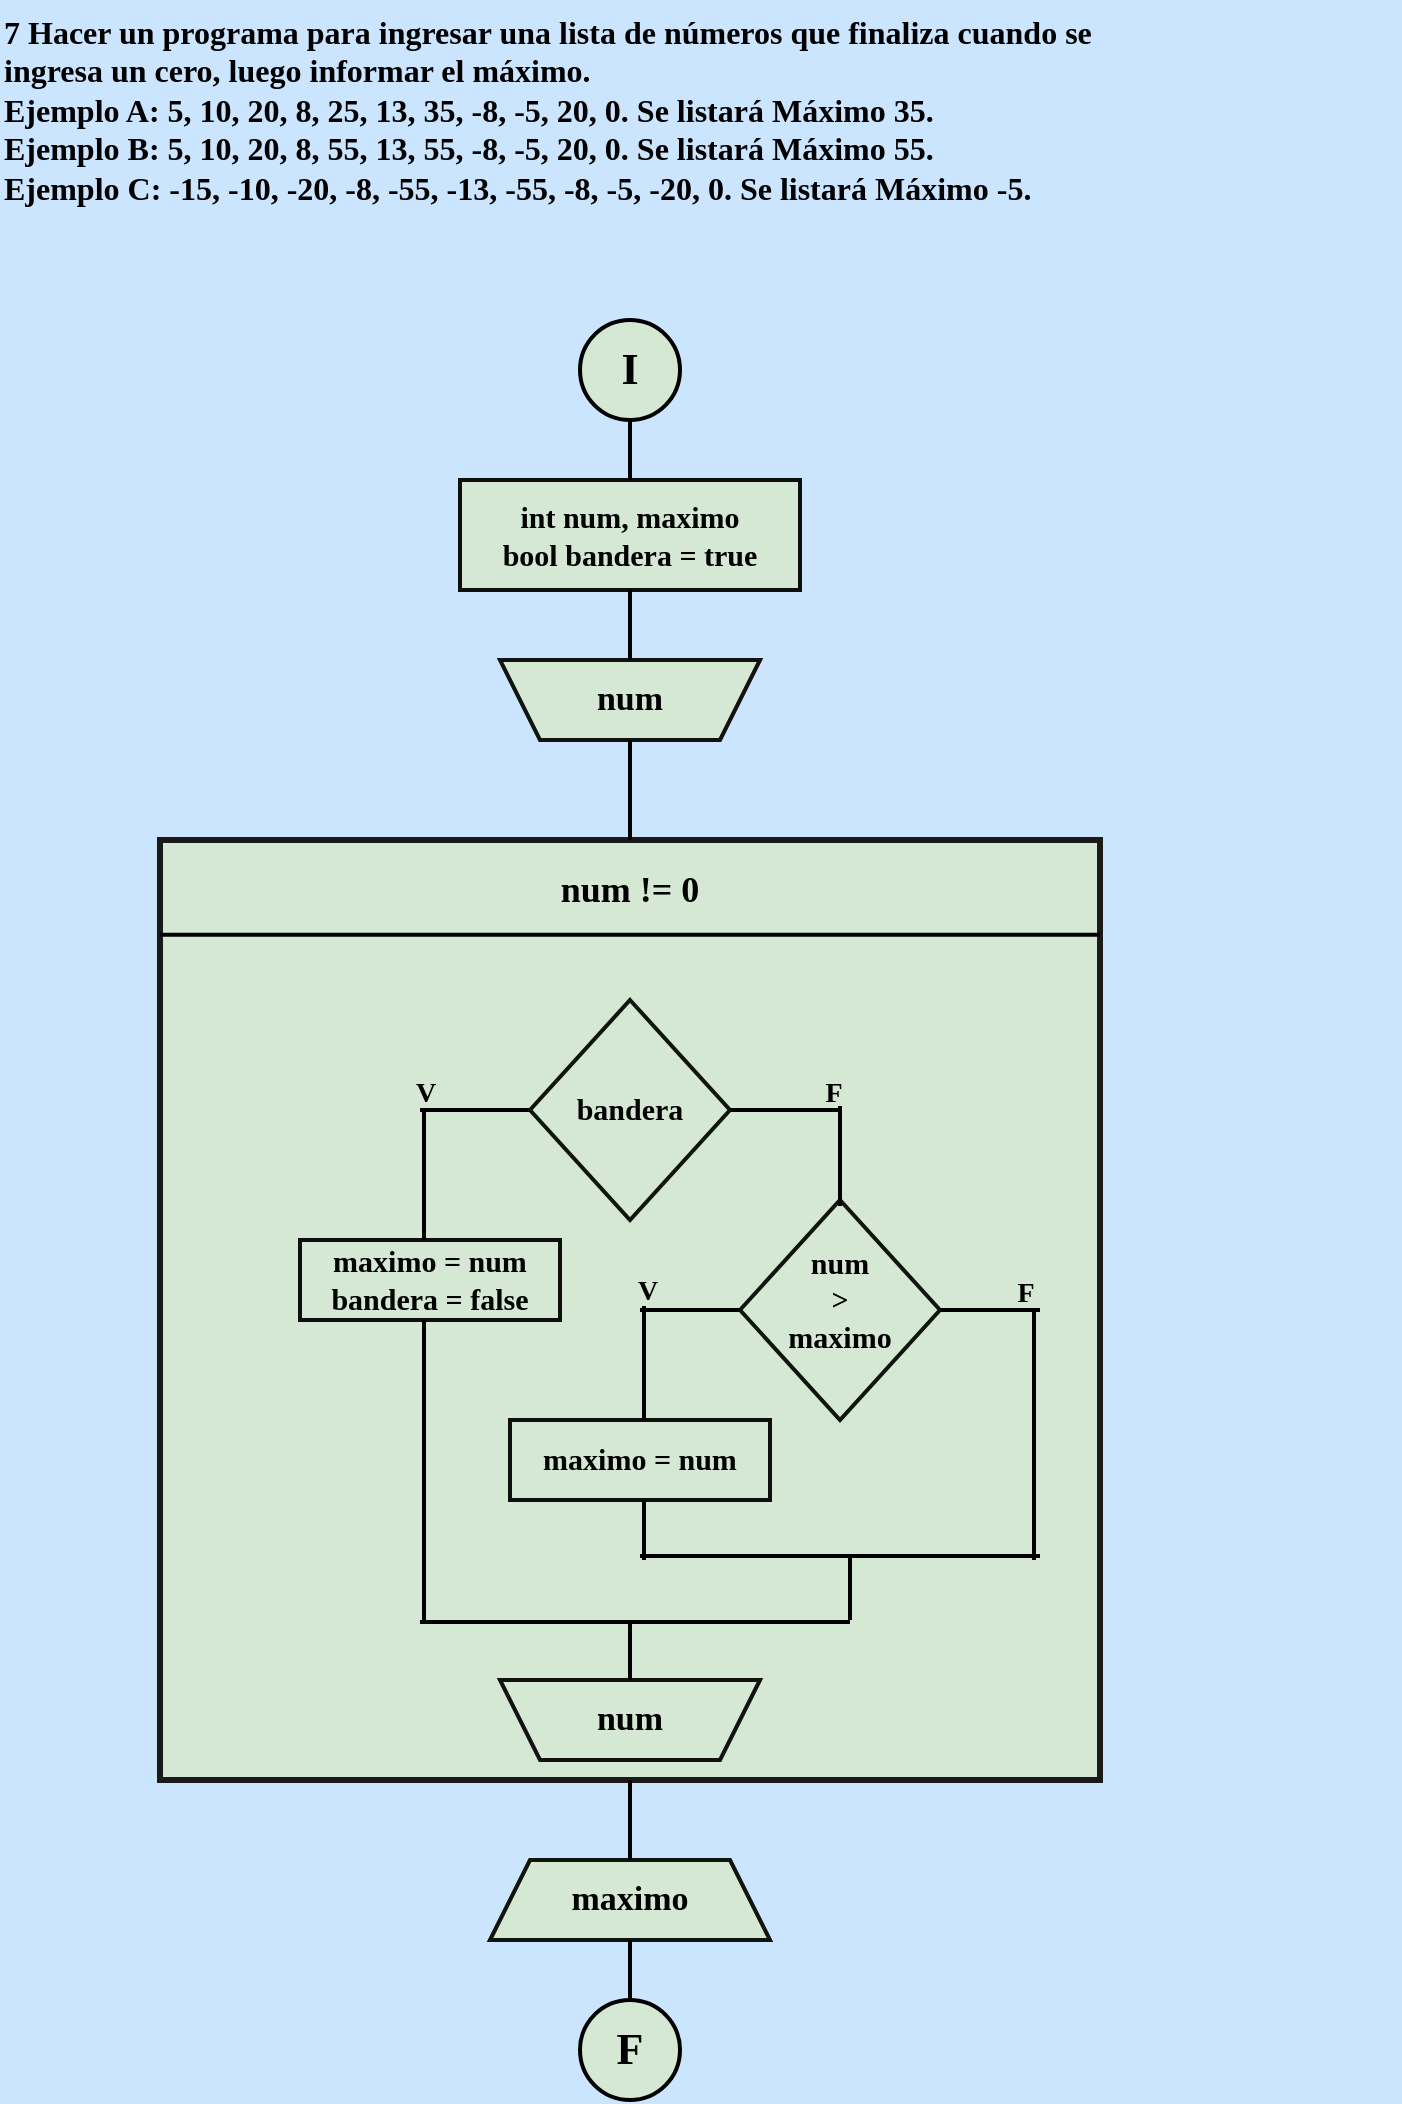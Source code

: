 <mxfile version="24.2.5" type="device">
  <diagram name="Página-1" id="1g1su67sW3YCKkkAfWSR">
    <mxGraphModel dx="1420" dy="830" grid="1" gridSize="10" guides="1" tooltips="1" connect="1" arrows="1" fold="1" page="1" pageScale="1" pageWidth="827" pageHeight="1169" background="#CCE5FF" math="0" shadow="0">
      <root>
        <mxCell id="0" />
        <mxCell id="1" parent="0" />
        <mxCell id="ICj-jm8vYPz_5dGz5csU-1" value="&lt;font style=&quot;font-size: 16px;&quot; color=&quot;#000000&quot; face=&quot;Comic Sans MS&quot;&gt;&lt;b&gt;7 Hacer un programa para ingresar una lista de números que finaliza cuando se&lt;br&gt;ingresa un cero, luego informar el máximo.&lt;br&gt;Ejemplo A: 5, 10, 20, 8, 25, 13, 35, -8, -5, 20, 0. Se listará Máximo 35.&lt;br&gt;Ejemplo B: 5, 10, 20, 8, 55, 13, 55, -8, -5, 20, 0. Se listará Máximo 55.&lt;br&gt;Ejemplo C: -15, -10, -20, -8, -55, -13, -55, -8, -5, -20, 0. Se listará Máximo -5.&lt;/b&gt;&lt;/font&gt;" style="text;whiteSpace=wrap;html=1;fontFamily=Architects Daughter;fontSource=https%3A%2F%2Ffonts.googleapis.com%2Fcss%3Ffamily%3DArchitects%2BDaughter;" parent="1" vertex="1">
          <mxGeometry x="50" y="10" width="700" height="120" as="geometry" />
        </mxCell>
        <mxCell id="pmeenIg2T-Wo_KydRhbx-96" value="" style="group;aspect=fixed;" vertex="1" connectable="0" parent="1">
          <mxGeometry x="130" y="170" width="470" height="890" as="geometry" />
        </mxCell>
        <mxCell id="pmeenIg2T-Wo_KydRhbx-6" value="" style="group;aspect=fixed;" vertex="1" connectable="0" parent="pmeenIg2T-Wo_KydRhbx-96">
          <mxGeometry x="210" width="50" height="50" as="geometry" />
        </mxCell>
        <mxCell id="pmeenIg2T-Wo_KydRhbx-1" value="" style="strokeWidth=2;html=1;shape=mxgraph.flowchart.start_2;whiteSpace=wrap;rounded=0;labelBackgroundColor=none;strokeColor=#000000;align=center;verticalAlign=middle;fontFamily=Helvetica;fontSize=12;fontColor=default;fillColor=#d5e8d4;" vertex="1" parent="pmeenIg2T-Wo_KydRhbx-6">
          <mxGeometry width="50" height="50" as="geometry" />
        </mxCell>
        <mxCell id="pmeenIg2T-Wo_KydRhbx-3" value="&lt;b&gt;&lt;font style=&quot;font-size: 22px;&quot; color=&quot;#000000&quot; face=&quot;Comic Sans MS&quot;&gt;I&lt;/font&gt;&lt;/b&gt;" style="text;strokeColor=none;align=center;fillColor=none;html=1;verticalAlign=middle;whiteSpace=wrap;rounded=0;fontFamily=Architects Daughter;fontSource=https%3A%2F%2Ffonts.googleapis.com%2Fcss%3Ffamily%3DArchitects%2BDaughter;" vertex="1" parent="pmeenIg2T-Wo_KydRhbx-6">
          <mxGeometry x="10" y="10" width="30" height="30" as="geometry" />
        </mxCell>
        <mxCell id="pmeenIg2T-Wo_KydRhbx-4" style="edgeStyle=orthogonalEdgeStyle;rounded=0;sketch=1;hachureGap=4;jiggle=2;curveFitting=1;orthogonalLoop=1;jettySize=auto;html=1;exitX=0.5;exitY=1;exitDx=0;exitDy=0;fontFamily=Architects Daughter;fontSource=https%3A%2F%2Ffonts.googleapis.com%2Fcss%3Ffamily%3DArchitects%2BDaughter;" edge="1" parent="pmeenIg2T-Wo_KydRhbx-6" source="pmeenIg2T-Wo_KydRhbx-3" target="pmeenIg2T-Wo_KydRhbx-3">
          <mxGeometry relative="1" as="geometry" />
        </mxCell>
        <mxCell id="pmeenIg2T-Wo_KydRhbx-7" value="" style="group;aspect=fixed;" vertex="1" connectable="0" parent="pmeenIg2T-Wo_KydRhbx-96">
          <mxGeometry x="210" y="840" width="50" height="50" as="geometry" />
        </mxCell>
        <mxCell id="pmeenIg2T-Wo_KydRhbx-2" value="" style="strokeWidth=2;html=1;shape=mxgraph.flowchart.start_2;whiteSpace=wrap;rounded=0;labelBackgroundColor=none;strokeColor=#000000;align=center;verticalAlign=middle;fontFamily=Helvetica;fontSize=12;fontColor=default;fillColor=#d5e8d4;" vertex="1" parent="pmeenIg2T-Wo_KydRhbx-7">
          <mxGeometry width="50" height="50" as="geometry" />
        </mxCell>
        <mxCell id="pmeenIg2T-Wo_KydRhbx-5" value="&lt;b&gt;&lt;font style=&quot;font-size: 22px;&quot; color=&quot;#000000&quot; face=&quot;Comic Sans MS&quot;&gt;F&lt;/font&gt;&lt;/b&gt;" style="text;strokeColor=none;align=center;fillColor=none;html=1;verticalAlign=middle;whiteSpace=wrap;rounded=0;fontFamily=Architects Daughter;fontSource=https://fonts.googleapis.com/css?family=Architects+Daughter;" vertex="1" parent="pmeenIg2T-Wo_KydRhbx-7">
          <mxGeometry x="10" y="10" width="30" height="30" as="geometry" />
        </mxCell>
        <mxCell id="pmeenIg2T-Wo_KydRhbx-12" value="" style="group;aspect=fixed;" vertex="1" connectable="0" parent="pmeenIg2T-Wo_KydRhbx-96">
          <mxGeometry x="150" y="80" width="170" height="55" as="geometry" />
        </mxCell>
        <mxCell id="pmeenIg2T-Wo_KydRhbx-8" value="" style="rounded=0;whiteSpace=wrap;html=1;labelBackgroundColor=none;strokeColor=#0f100e;strokeWidth=2;align=center;verticalAlign=middle;fontFamily=Helvetica;fontSize=12;fontColor=default;fillColor=#d5e8d4;" vertex="1" parent="pmeenIg2T-Wo_KydRhbx-12">
          <mxGeometry width="170" height="55" as="geometry" />
        </mxCell>
        <mxCell id="pmeenIg2T-Wo_KydRhbx-9" value="&lt;font face=&quot;Comic Sans MS&quot; color=&quot;#000000&quot;&gt;&lt;span style=&quot;font-size: 15px;&quot;&gt;&lt;b&gt;int num, maximo&lt;/b&gt;&lt;/span&gt;&lt;/font&gt;&lt;div&gt;&lt;font face=&quot;Comic Sans MS&quot; color=&quot;#000000&quot;&gt;&lt;span style=&quot;font-size: 15px;&quot;&gt;&lt;b&gt;bool bandera = true&lt;/b&gt;&lt;/span&gt;&lt;/font&gt;&lt;/div&gt;" style="text;strokeColor=none;align=center;fillColor=none;html=1;verticalAlign=middle;whiteSpace=wrap;rounded=0;fontFamily=Architects Daughter;fontSource=https%3A%2F%2Ffonts.googleapis.com%2Fcss%3Ffamily%3DArchitects%2BDaughter;" vertex="1" parent="pmeenIg2T-Wo_KydRhbx-12">
          <mxGeometry x="5" y="2.5" width="160" height="50" as="geometry" />
        </mxCell>
        <mxCell id="pmeenIg2T-Wo_KydRhbx-19" value="" style="group;aspect=fixed;" vertex="1" connectable="0" parent="pmeenIg2T-Wo_KydRhbx-96">
          <mxGeometry x="170" y="170" width="130" height="40" as="geometry" />
        </mxCell>
        <mxCell id="pmeenIg2T-Wo_KydRhbx-16" value="" style="shape=trapezoid;perimeter=trapezoidPerimeter;whiteSpace=wrap;html=1;fixedSize=1;rounded=0;labelBackgroundColor=none;strokeColor=#121211;strokeWidth=2;align=center;verticalAlign=middle;fontFamily=Helvetica;fontSize=12;fontColor=default;fillColor=#d5e8d4;direction=west;container=0;" vertex="1" parent="pmeenIg2T-Wo_KydRhbx-19">
          <mxGeometry width="130" height="40" as="geometry">
            <mxRectangle x="-1020" y="-650" width="50" height="40" as="alternateBounds" />
          </mxGeometry>
        </mxCell>
        <mxCell id="pmeenIg2T-Wo_KydRhbx-18" value="&lt;b&gt;&lt;font style=&quot;font-size: 17px;&quot; color=&quot;#000000&quot; face=&quot;Comic Sans MS&quot;&gt;num&lt;/font&gt;&lt;/b&gt;" style="text;strokeColor=none;align=center;fillColor=none;html=1;verticalAlign=middle;whiteSpace=wrap;rounded=0;fontFamily=Architects Daughter;fontSource=https://fonts.googleapis.com/css?family=Architects+Daughter;container=0;" vertex="1" parent="pmeenIg2T-Wo_KydRhbx-19">
          <mxGeometry x="35" y="5" width="60" height="30" as="geometry" />
        </mxCell>
        <mxCell id="pmeenIg2T-Wo_KydRhbx-43" value="" style="group;aspect=fixed;" vertex="1" connectable="0" parent="pmeenIg2T-Wo_KydRhbx-96">
          <mxGeometry x="165" y="770" width="140" height="40" as="geometry" />
        </mxCell>
        <mxCell id="pmeenIg2T-Wo_KydRhbx-41" value="" style="shape=trapezoid;perimeter=trapezoidPerimeter;whiteSpace=wrap;html=1;fixedSize=1;rounded=0;labelBackgroundColor=none;strokeColor=#0F140C;strokeWidth=2;align=center;verticalAlign=middle;fontFamily=Helvetica;fontSize=12;fontColor=default;fillColor=#d5e8d4;" vertex="1" parent="pmeenIg2T-Wo_KydRhbx-43">
          <mxGeometry width="140" height="40" as="geometry" />
        </mxCell>
        <mxCell id="pmeenIg2T-Wo_KydRhbx-42" value="&lt;b&gt;&lt;font style=&quot;font-size: 17px;&quot; color=&quot;#000000&quot; face=&quot;Comic Sans MS&quot;&gt;maximo&lt;/font&gt;&lt;/b&gt;" style="text;strokeColor=none;align=center;fillColor=none;html=1;verticalAlign=middle;whiteSpace=wrap;rounded=0;fontFamily=Architects Daughter;fontSource=https://fonts.googleapis.com/css?family=Architects+Daughter;" vertex="1" parent="pmeenIg2T-Wo_KydRhbx-43">
          <mxGeometry x="40" y="5" width="60" height="30" as="geometry" />
        </mxCell>
        <mxCell id="pmeenIg2T-Wo_KydRhbx-47" value="" style="group;aspect=fixed;" vertex="1" connectable="0" parent="pmeenIg2T-Wo_KydRhbx-96">
          <mxGeometry y="260" width="470" height="470" as="geometry" />
        </mxCell>
        <mxCell id="pmeenIg2T-Wo_KydRhbx-45" value="" style="whiteSpace=wrap;html=1;rounded=0;labelBackgroundColor=none;strokeColor=#1A1A1A;strokeWidth=3;align=center;verticalAlign=middle;fontFamily=Helvetica;fontSize=12;fontColor=default;fillColor=#d5e8d4;container=0;" vertex="1" parent="pmeenIg2T-Wo_KydRhbx-47">
          <mxGeometry width="470" height="470" as="geometry" />
        </mxCell>
        <mxCell id="pmeenIg2T-Wo_KydRhbx-46" value="" style="edgeStyle=none;orthogonalLoop=1;jettySize=auto;html=1;rounded=0;strokeColor=#000000;fontFamily=Helvetica;fontSize=12;fontColor=default;fillColor=#B2C9AB;startArrow=none;startFill=0;endArrow=none;endFill=0;endSize=7;strokeWidth=2;" edge="1" parent="pmeenIg2T-Wo_KydRhbx-47">
          <mxGeometry width="80" relative="1" as="geometry">
            <mxPoint x="470" y="47.419" as="sourcePoint" />
            <mxPoint y="47.419" as="targetPoint" />
            <Array as="points" />
          </mxGeometry>
        </mxCell>
        <mxCell id="pmeenIg2T-Wo_KydRhbx-48" value="&lt;b&gt;&lt;font style=&quot;font-size: 18px;&quot; color=&quot;#000000&quot; face=&quot;Comic Sans MS&quot;&gt;num != 0&lt;/font&gt;&lt;/b&gt;" style="text;strokeColor=none;align=center;fillColor=none;html=1;verticalAlign=middle;whiteSpace=wrap;rounded=0;fontFamily=Architects Daughter;fontSource=https://fonts.googleapis.com/css?family=Architects+Daughter;" vertex="1" parent="pmeenIg2T-Wo_KydRhbx-47">
          <mxGeometry x="165" y="10" width="140" height="30" as="geometry" />
        </mxCell>
        <mxCell id="pmeenIg2T-Wo_KydRhbx-49" value="" style="group;aspect=fixed;" vertex="1" connectable="0" parent="pmeenIg2T-Wo_KydRhbx-47">
          <mxGeometry x="185" y="80" width="100" height="110" as="geometry" />
        </mxCell>
        <mxCell id="pmeenIg2T-Wo_KydRhbx-50" value="" style="rhombus;whiteSpace=wrap;html=1;rounded=0;labelBackgroundColor=none;strokeColor=#0F140C;strokeWidth=2;align=center;verticalAlign=middle;fontFamily=Helvetica;fontSize=12;fontColor=default;fillColor=#d5e8d4;" vertex="1" parent="pmeenIg2T-Wo_KydRhbx-49">
          <mxGeometry width="100" height="110" as="geometry" />
        </mxCell>
        <mxCell id="pmeenIg2T-Wo_KydRhbx-51" value="&lt;b&gt;&lt;font style=&quot;font-size: 15px;&quot; color=&quot;#000000&quot; face=&quot;Comic Sans MS&quot;&gt;bandera&lt;/font&gt;&lt;/b&gt;" style="text;strokeColor=none;align=center;fillColor=none;html=1;verticalAlign=middle;whiteSpace=wrap;rounded=0;fontFamily=Architects Daughter;fontSource=https://fonts.googleapis.com/css?family=Architects+Daughter;" vertex="1" parent="pmeenIg2T-Wo_KydRhbx-49">
          <mxGeometry x="20" y="40" width="60" height="30" as="geometry" />
        </mxCell>
        <mxCell id="pmeenIg2T-Wo_KydRhbx-52" value="" style="group;aspect=fixed;" vertex="1" connectable="0" parent="pmeenIg2T-Wo_KydRhbx-47">
          <mxGeometry x="60" y="190" width="150" height="60" as="geometry" />
        </mxCell>
        <mxCell id="pmeenIg2T-Wo_KydRhbx-53" value="" style="rounded=0;whiteSpace=wrap;html=1;labelBackgroundColor=none;strokeColor=#0f100e;strokeWidth=2;align=center;verticalAlign=middle;fontFamily=Helvetica;fontSize=12;fontColor=default;fillColor=#d5e8d4;" vertex="1" parent="pmeenIg2T-Wo_KydRhbx-52">
          <mxGeometry x="10" y="10" width="130" height="40" as="geometry" />
        </mxCell>
        <mxCell id="pmeenIg2T-Wo_KydRhbx-54" value="&lt;b&gt;&lt;font style=&quot;font-size: 15px;&quot; color=&quot;#000000&quot; face=&quot;Comic Sans MS&quot;&gt;maximo = num&lt;/font&gt;&lt;/b&gt;&lt;div&gt;&lt;b&gt;&lt;font style=&quot;font-size: 15px;&quot; color=&quot;#000000&quot; face=&quot;Comic Sans MS&quot;&gt;bandera = false&lt;/font&gt;&lt;/b&gt;&lt;/div&gt;" style="text;strokeColor=none;align=center;fillColor=none;html=1;verticalAlign=middle;whiteSpace=wrap;rounded=0;fontFamily=Architects Daughter;fontSource=https://fonts.googleapis.com/css?family=Architects+Daughter;" vertex="1" parent="pmeenIg2T-Wo_KydRhbx-52">
          <mxGeometry width="150" height="60" as="geometry" />
        </mxCell>
        <mxCell id="pmeenIg2T-Wo_KydRhbx-55" value="" style="group;aspect=fixed;" vertex="1" connectable="0" parent="pmeenIg2T-Wo_KydRhbx-47">
          <mxGeometry x="290" y="180" width="100" height="110" as="geometry" />
        </mxCell>
        <mxCell id="pmeenIg2T-Wo_KydRhbx-56" value="" style="rhombus;whiteSpace=wrap;html=1;rounded=0;labelBackgroundColor=none;strokeColor=#0F140C;strokeWidth=2;align=center;verticalAlign=middle;fontFamily=Helvetica;fontSize=12;fontColor=default;fillColor=#d5e8d4;container=0;" vertex="1" parent="pmeenIg2T-Wo_KydRhbx-55">
          <mxGeometry width="100" height="110" as="geometry" />
        </mxCell>
        <mxCell id="pmeenIg2T-Wo_KydRhbx-57" value="&lt;b&gt;&lt;font style=&quot;font-size: 15px;&quot; color=&quot;#000000&quot; face=&quot;Comic Sans MS&quot;&gt;num&lt;/font&gt;&lt;/b&gt;&lt;div&gt;&lt;b&gt;&lt;font style=&quot;font-size: 15px;&quot; color=&quot;#000000&quot; face=&quot;Comic Sans MS&quot;&gt;&amp;gt;&lt;/font&gt;&lt;/b&gt;&lt;/div&gt;&lt;div&gt;&lt;b&gt;&lt;font style=&quot;font-size: 15px;&quot; color=&quot;#000000&quot; face=&quot;Comic Sans MS&quot;&gt;maximo&lt;/font&gt;&lt;/b&gt;&lt;/div&gt;" style="text;strokeColor=none;align=center;fillColor=none;html=1;verticalAlign=middle;whiteSpace=wrap;rounded=0;fontFamily=Architects Daughter;fontSource=https://fonts.googleapis.com/css?family=Architects+Daughter;container=0;" vertex="1" parent="pmeenIg2T-Wo_KydRhbx-55">
          <mxGeometry x="20" y="35" width="60" height="30" as="geometry" />
        </mxCell>
        <mxCell id="pmeenIg2T-Wo_KydRhbx-58" value="" style="group;aspect=fixed;" vertex="1" connectable="0" parent="pmeenIg2T-Wo_KydRhbx-47">
          <mxGeometry x="175" y="290" width="130" height="40" as="geometry" />
        </mxCell>
        <mxCell id="pmeenIg2T-Wo_KydRhbx-59" value="" style="rounded=0;whiteSpace=wrap;html=1;labelBackgroundColor=none;strokeColor=#0f100e;strokeWidth=2;align=center;verticalAlign=middle;fontFamily=Helvetica;fontSize=12;fontColor=default;fillColor=#d5e8d4;" vertex="1" parent="pmeenIg2T-Wo_KydRhbx-58">
          <mxGeometry width="130" height="40" as="geometry" />
        </mxCell>
        <mxCell id="pmeenIg2T-Wo_KydRhbx-60" value="&lt;font face=&quot;Comic Sans MS&quot; color=&quot;#000000&quot;&gt;&lt;span style=&quot;font-size: 15px;&quot;&gt;&lt;b&gt;maximo = num&lt;/b&gt;&lt;/span&gt;&lt;/font&gt;" style="text;strokeColor=none;align=center;fillColor=none;html=1;verticalAlign=middle;whiteSpace=wrap;rounded=0;fontFamily=Architects Daughter;fontSource=https://fonts.googleapis.com/css?family=Architects+Daughter;" vertex="1" parent="pmeenIg2T-Wo_KydRhbx-58">
          <mxGeometry x="10" y="5" width="110" height="30" as="geometry" />
        </mxCell>
        <mxCell id="pmeenIg2T-Wo_KydRhbx-61" value="" style="group;aspect=fixed;" vertex="1" connectable="0" parent="pmeenIg2T-Wo_KydRhbx-47">
          <mxGeometry x="170" y="420" width="130" height="40" as="geometry" />
        </mxCell>
        <mxCell id="pmeenIg2T-Wo_KydRhbx-62" value="" style="shape=trapezoid;perimeter=trapezoidPerimeter;whiteSpace=wrap;html=1;fixedSize=1;rounded=0;labelBackgroundColor=none;strokeColor=#121211;strokeWidth=2;align=center;verticalAlign=middle;fontFamily=Helvetica;fontSize=12;fontColor=default;fillColor=#d5e8d4;direction=west;container=0;" vertex="1" parent="pmeenIg2T-Wo_KydRhbx-61">
          <mxGeometry width="130" height="40" as="geometry">
            <mxRectangle x="-1020" y="-650" width="50" height="40" as="alternateBounds" />
          </mxGeometry>
        </mxCell>
        <mxCell id="pmeenIg2T-Wo_KydRhbx-63" value="&lt;b&gt;&lt;font style=&quot;font-size: 17px;&quot; color=&quot;#000000&quot; face=&quot;Comic Sans MS&quot;&gt;num&lt;/font&gt;&lt;/b&gt;" style="text;strokeColor=none;align=center;fillColor=none;html=1;verticalAlign=middle;whiteSpace=wrap;rounded=0;fontFamily=Architects Daughter;fontSource=https://fonts.googleapis.com/css?family=Architects+Daughter;container=0;" vertex="1" parent="pmeenIg2T-Wo_KydRhbx-61">
          <mxGeometry x="35" y="5" width="60" height="30" as="geometry" />
        </mxCell>
        <mxCell id="pmeenIg2T-Wo_KydRhbx-75" value="" style="line;strokeWidth=2;direction=south;html=1;hachureGap=4;fontFamily=Architects Daughter;fontSource=https://fonts.googleapis.com/css?family=Architects+Daughter;strokeColor=#000000;" vertex="1" parent="pmeenIg2T-Wo_KydRhbx-61">
          <mxGeometry x="60" y="-30" width="10" height="30" as="geometry" />
        </mxCell>
        <mxCell id="pmeenIg2T-Wo_KydRhbx-82" value="" style="line;strokeWidth=2;html=1;perimeter=backbonePerimeter;points=[];outlineConnect=0;hachureGap=4;fontFamily=Architects Daughter;fontSource=https://fonts.googleapis.com/css?family=Architects+Daughter;strokeColor=#000000;" vertex="1" parent="pmeenIg2T-Wo_KydRhbx-47">
          <mxGeometry x="130" y="130" width="55" height="10" as="geometry" />
        </mxCell>
        <mxCell id="pmeenIg2T-Wo_KydRhbx-69" value="" style="line;strokeWidth=2;direction=south;html=1;hachureGap=4;fontFamily=Architects Daughter;fontSource=https://fonts.googleapis.com/css?family=Architects+Daughter;strokeColor=#000000;" vertex="1" parent="pmeenIg2T-Wo_KydRhbx-47">
          <mxGeometry x="127" y="135" width="10" height="65" as="geometry" />
        </mxCell>
        <mxCell id="pmeenIg2T-Wo_KydRhbx-81" value="" style="line;strokeWidth=2;html=1;perimeter=backbonePerimeter;points=[];outlineConnect=0;hachureGap=4;fontFamily=Architects Daughter;fontSource=https://fonts.googleapis.com/css?family=Architects+Daughter;strokeColor=#000000;" vertex="1" parent="pmeenIg2T-Wo_KydRhbx-47">
          <mxGeometry x="285" y="130" width="55" height="10" as="geometry" />
        </mxCell>
        <mxCell id="pmeenIg2T-Wo_KydRhbx-68" value="" style="line;strokeWidth=2;direction=south;html=1;hachureGap=4;fontFamily=Architects Daughter;fontSource=https://fonts.googleapis.com/css?family=Architects+Daughter;strokeColor=#000000;" vertex="1" parent="pmeenIg2T-Wo_KydRhbx-47">
          <mxGeometry x="335" y="133" width="10" height="50" as="geometry" />
        </mxCell>
        <mxCell id="pmeenIg2T-Wo_KydRhbx-71" value="" style="line;strokeWidth=2;direction=south;html=1;hachureGap=4;fontFamily=Architects Daughter;fontSource=https://fonts.googleapis.com/css?family=Architects+Daughter;strokeColor=#000000;" vertex="1" parent="pmeenIg2T-Wo_KydRhbx-47">
          <mxGeometry x="127" y="240" width="10" height="150" as="geometry" />
        </mxCell>
        <mxCell id="pmeenIg2T-Wo_KydRhbx-77" value="" style="line;strokeWidth=2;html=1;perimeter=backbonePerimeter;points=[];outlineConnect=0;hachureGap=4;fontFamily=Architects Daughter;fontSource=https://fonts.googleapis.com/css?family=Architects+Daughter;strokeColor=#000000;" vertex="1" parent="pmeenIg2T-Wo_KydRhbx-47">
          <mxGeometry x="240" y="230" width="50" height="10" as="geometry" />
        </mxCell>
        <mxCell id="pmeenIg2T-Wo_KydRhbx-78" value="" style="line;strokeWidth=2;html=1;perimeter=backbonePerimeter;points=[];outlineConnect=0;hachureGap=4;fontFamily=Architects Daughter;fontSource=https://fonts.googleapis.com/css?family=Architects+Daughter;strokeColor=#000000;" vertex="1" parent="pmeenIg2T-Wo_KydRhbx-47">
          <mxGeometry x="390" y="230" width="50" height="10" as="geometry" />
        </mxCell>
        <mxCell id="pmeenIg2T-Wo_KydRhbx-76" value="" style="line;strokeWidth=2;direction=south;html=1;hachureGap=4;fontFamily=Architects Daughter;fontSource=https://fonts.googleapis.com/css?family=Architects+Daughter;strokeColor=#000000;" vertex="1" parent="pmeenIg2T-Wo_KydRhbx-47">
          <mxGeometry x="237" y="233" width="10" height="57" as="geometry" />
        </mxCell>
        <mxCell id="pmeenIg2T-Wo_KydRhbx-72" value="" style="line;strokeWidth=2;direction=south;html=1;hachureGap=4;fontFamily=Architects Daughter;fontSource=https://fonts.googleapis.com/css?family=Architects+Daughter;strokeColor=#000000;" vertex="1" parent="pmeenIg2T-Wo_KydRhbx-47">
          <mxGeometry x="432" y="234.5" width="10" height="125.5" as="geometry" />
        </mxCell>
        <mxCell id="pmeenIg2T-Wo_KydRhbx-73" value="" style="line;strokeWidth=2;direction=south;html=1;hachureGap=4;fontFamily=Architects Daughter;fontSource=https://fonts.googleapis.com/css?family=Architects+Daughter;strokeColor=#000000;" vertex="1" parent="pmeenIg2T-Wo_KydRhbx-47">
          <mxGeometry x="237" y="330" width="10" height="30" as="geometry" />
        </mxCell>
        <mxCell id="pmeenIg2T-Wo_KydRhbx-79" value="" style="line;strokeWidth=2;html=1;perimeter=backbonePerimeter;points=[];outlineConnect=0;hachureGap=4;fontFamily=Architects Daughter;fontSource=https://fonts.googleapis.com/css?family=Architects+Daughter;strokeColor=#000000;" vertex="1" parent="pmeenIg2T-Wo_KydRhbx-47">
          <mxGeometry x="240" y="353" width="200" height="10" as="geometry" />
        </mxCell>
        <mxCell id="pmeenIg2T-Wo_KydRhbx-70" value="" style="line;strokeWidth=2;direction=south;html=1;hachureGap=4;fontFamily=Architects Daughter;fontSource=https://fonts.googleapis.com/css?family=Architects+Daughter;strokeColor=#000000;" vertex="1" parent="pmeenIg2T-Wo_KydRhbx-47">
          <mxGeometry x="340" y="358" width="10" height="32" as="geometry" />
        </mxCell>
        <mxCell id="pmeenIg2T-Wo_KydRhbx-88" value="" style="line;strokeWidth=2;html=1;perimeter=backbonePerimeter;points=[];outlineConnect=0;hachureGap=4;fontFamily=Architects Daughter;fontSource=https://fonts.googleapis.com/css?family=Architects+Daughter;strokeColor=#000000;" vertex="1" parent="pmeenIg2T-Wo_KydRhbx-47">
          <mxGeometry x="130" y="386" width="215" height="10" as="geometry" />
        </mxCell>
        <mxCell id="pmeenIg2T-Wo_KydRhbx-92" value="&lt;b&gt;&lt;font color=&quot;#000000&quot; style=&quot;font-size: 14px;&quot; face=&quot;Comic Sans MS&quot;&gt;V&lt;/font&gt;&lt;/b&gt;" style="text;strokeColor=none;align=center;fillColor=none;html=1;verticalAlign=middle;whiteSpace=wrap;rounded=0;fontFamily=Architects Daughter;fontSource=https%3A%2F%2Ffonts.googleapis.com%2Fcss%3Ffamily%3DArchitects%2BDaughter;" vertex="1" parent="pmeenIg2T-Wo_KydRhbx-47">
          <mxGeometry x="113" y="112" width="40" height="30" as="geometry" />
        </mxCell>
        <mxCell id="pmeenIg2T-Wo_KydRhbx-94" value="&lt;b&gt;&lt;font color=&quot;#000000&quot; style=&quot;font-size: 14px;&quot; face=&quot;Comic Sans MS&quot;&gt;F&lt;/font&gt;&lt;/b&gt;" style="text;strokeColor=none;align=center;fillColor=none;html=1;verticalAlign=middle;whiteSpace=wrap;rounded=0;fontFamily=Architects Daughter;fontSource=https://fonts.googleapis.com/css?family=Architects+Daughter;" vertex="1" parent="pmeenIg2T-Wo_KydRhbx-47">
          <mxGeometry x="317" y="112" width="40" height="30" as="geometry" />
        </mxCell>
        <mxCell id="pmeenIg2T-Wo_KydRhbx-93" value="&lt;b&gt;&lt;font color=&quot;#000000&quot; style=&quot;font-size: 14px;&quot; face=&quot;Comic Sans MS&quot;&gt;V&lt;/font&gt;&lt;/b&gt;" style="text;strokeColor=none;align=center;fillColor=none;html=1;verticalAlign=middle;whiteSpace=wrap;rounded=0;fontFamily=Architects Daughter;fontSource=https://fonts.googleapis.com/css?family=Architects+Daughter;" vertex="1" parent="pmeenIg2T-Wo_KydRhbx-47">
          <mxGeometry x="224" y="211" width="40" height="30" as="geometry" />
        </mxCell>
        <mxCell id="pmeenIg2T-Wo_KydRhbx-95" value="&lt;b&gt;&lt;font color=&quot;#000000&quot; style=&quot;font-size: 14px;&quot; face=&quot;Comic Sans MS&quot;&gt;F&lt;/font&gt;&lt;/b&gt;" style="text;strokeColor=none;align=center;fillColor=none;html=1;verticalAlign=middle;whiteSpace=wrap;rounded=0;fontFamily=Architects Daughter;fontSource=https://fonts.googleapis.com/css?family=Architects+Daughter;" vertex="1" parent="pmeenIg2T-Wo_KydRhbx-47">
          <mxGeometry x="413" y="212" width="40" height="30" as="geometry" />
        </mxCell>
        <mxCell id="pmeenIg2T-Wo_KydRhbx-64" value="" style="line;strokeWidth=2;direction=south;html=1;hachureGap=4;fontFamily=Architects Daughter;fontSource=https://fonts.googleapis.com/css?family=Architects+Daughter;strokeColor=#000000;" vertex="1" parent="pmeenIg2T-Wo_KydRhbx-96">
          <mxGeometry x="230" y="730" width="10" height="40" as="geometry" />
        </mxCell>
        <mxCell id="pmeenIg2T-Wo_KydRhbx-65" value="" style="line;strokeWidth=2;direction=south;html=1;hachureGap=4;fontFamily=Architects Daughter;fontSource=https://fonts.googleapis.com/css?family=Architects+Daughter;strokeColor=#000000;" vertex="1" parent="pmeenIg2T-Wo_KydRhbx-96">
          <mxGeometry x="230" y="210" width="10" height="50" as="geometry" />
        </mxCell>
        <mxCell id="pmeenIg2T-Wo_KydRhbx-66" value="" style="line;strokeWidth=2;direction=south;html=1;hachureGap=4;fontFamily=Architects Daughter;fontSource=https://fonts.googleapis.com/css?family=Architects+Daughter;strokeColor=#000000;" vertex="1" parent="pmeenIg2T-Wo_KydRhbx-96">
          <mxGeometry x="230" y="50" width="10" height="30" as="geometry" />
        </mxCell>
        <mxCell id="pmeenIg2T-Wo_KydRhbx-67" value="" style="line;strokeWidth=2;direction=south;html=1;hachureGap=4;fontFamily=Architects Daughter;fontSource=https://fonts.googleapis.com/css?family=Architects+Daughter;strokeColor=#000000;" vertex="1" parent="pmeenIg2T-Wo_KydRhbx-96">
          <mxGeometry x="230" y="135" width="10" height="35" as="geometry" />
        </mxCell>
        <mxCell id="pmeenIg2T-Wo_KydRhbx-91" value="" style="line;strokeWidth=2;direction=south;html=1;hachureGap=4;fontFamily=Architects Daughter;fontSource=https://fonts.googleapis.com/css?family=Architects+Daughter;strokeColor=#000000;" vertex="1" parent="pmeenIg2T-Wo_KydRhbx-96">
          <mxGeometry x="230" y="810" width="10" height="30" as="geometry" />
        </mxCell>
      </root>
    </mxGraphModel>
  </diagram>
</mxfile>
